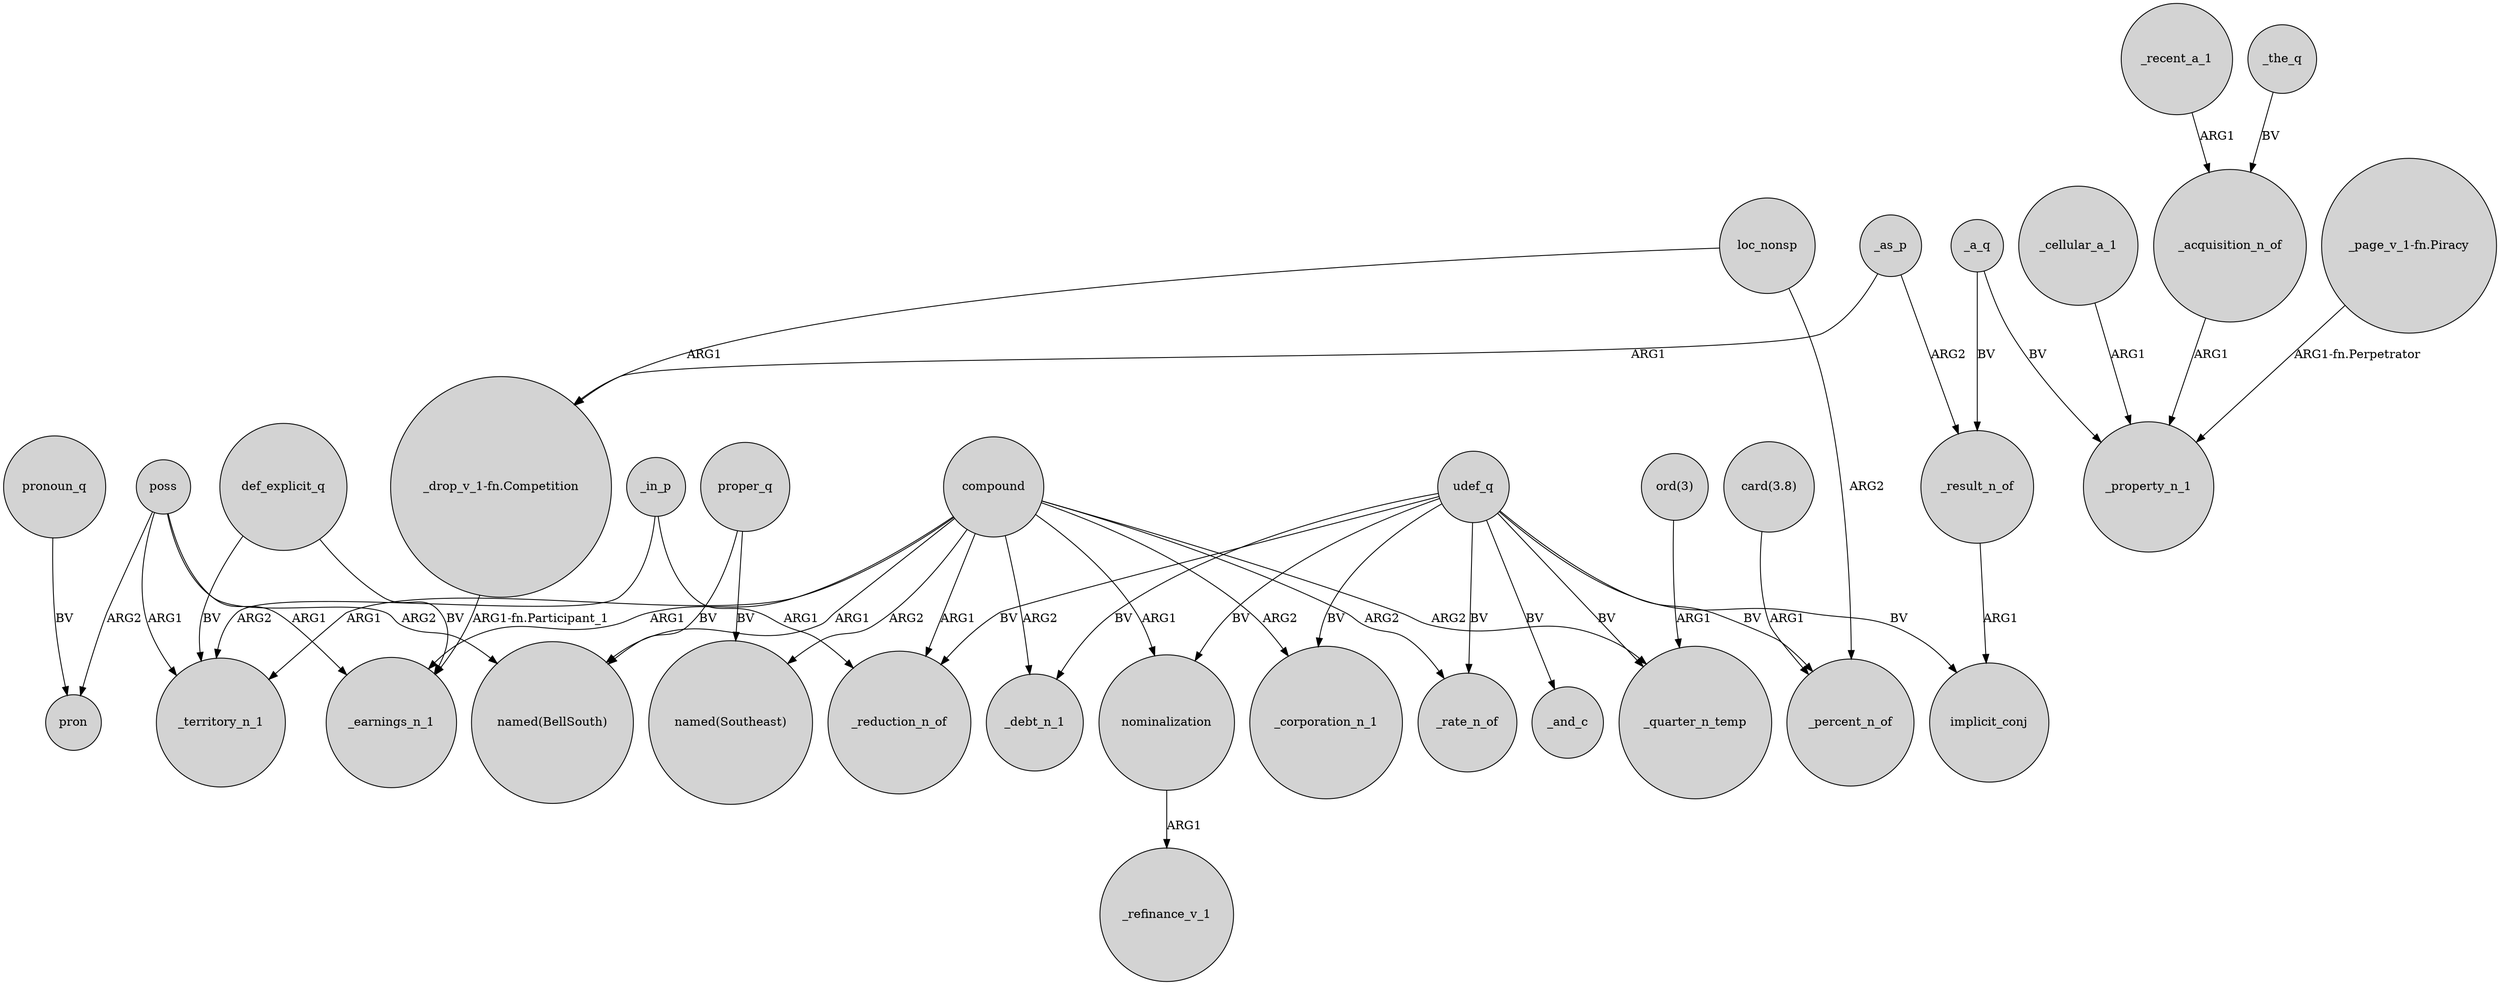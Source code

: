 digraph {
	node [shape=circle style=filled]
	_as_p -> "_drop_v_1-fn.Competition" [label=ARG1]
	_in_p -> _territory_n_1 [label=ARG2]
	nominalization -> _refinance_v_1 [label=ARG1]
	"ord(3)" -> _quarter_n_temp [label=ARG1]
	compound -> _territory_n_1 [label=ARG1]
	def_explicit_q -> _territory_n_1 [label=BV]
	_recent_a_1 -> _acquisition_n_of [label=ARG1]
	loc_nonsp -> _percent_n_of [label=ARG2]
	"_page_v_1-fn.Piracy" -> _property_n_1 [label="ARG1-fn.Perpetrator"]
	"_drop_v_1-fn.Competition" -> _earnings_n_1 [label="ARG1-fn.Participant_1"]
	udef_q -> nominalization [label=BV]
	compound -> "named(BellSouth)" [label=ARG1]
	_result_n_of -> implicit_conj [label=ARG1]
	loc_nonsp -> "_drop_v_1-fn.Competition" [label=ARG1]
	compound -> _reduction_n_of [label=ARG1]
	_the_q -> _acquisition_n_of [label=BV]
	udef_q -> _and_c [label=BV]
	proper_q -> "named(BellSouth)" [label=BV]
	udef_q -> _rate_n_of [label=BV]
	pronoun_q -> pron [label=BV]
	compound -> nominalization [label=ARG1]
	_as_p -> _result_n_of [label=ARG2]
	poss -> pron [label=ARG2]
	compound -> _rate_n_of [label=ARG2]
	compound -> _quarter_n_temp [label=ARG2]
	udef_q -> _debt_n_1 [label=BV]
	udef_q -> _percent_n_of [label=BV]
	_acquisition_n_of -> _property_n_1 [label=ARG1]
	udef_q -> _reduction_n_of [label=BV]
	_a_q -> _property_n_1 [label=BV]
	poss -> _earnings_n_1 [label=ARG1]
	poss -> "named(BellSouth)" [label=ARG2]
	def_explicit_q -> _earnings_n_1 [label=BV]
	"card(3.8)" -> _percent_n_of [label=ARG1]
	poss -> _territory_n_1 [label=ARG1]
	compound -> "named(Southeast)" [label=ARG2]
	compound -> _debt_n_1 [label=ARG2]
	_a_q -> _result_n_of [label=BV]
	udef_q -> _quarter_n_temp [label=BV]
	compound -> _corporation_n_1 [label=ARG2]
	udef_q -> _corporation_n_1 [label=BV]
	compound -> _earnings_n_1 [label=ARG1]
	proper_q -> "named(Southeast)" [label=BV]
	udef_q -> implicit_conj [label=BV]
	_in_p -> _reduction_n_of [label=ARG1]
	_cellular_a_1 -> _property_n_1 [label=ARG1]
}
